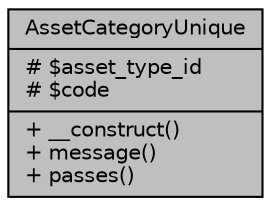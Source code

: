 digraph "AssetCategoryUnique"
{
 // LATEX_PDF_SIZE
  bgcolor="transparent";
  edge [fontname="Helvetica",fontsize="10",labelfontname="Helvetica",labelfontsize="10"];
  node [fontname="Helvetica",fontsize="10",shape=record];
  Node1 [label="{AssetCategoryUnique\n|# $asset_type_id\l# $code\l|+ __construct()\l+ message()\l+ passes()\l}",height=0.2,width=0.4,color="black", fillcolor="grey75", style="filled", fontcolor="black",tooltip="[descripción detallada]"];
}
